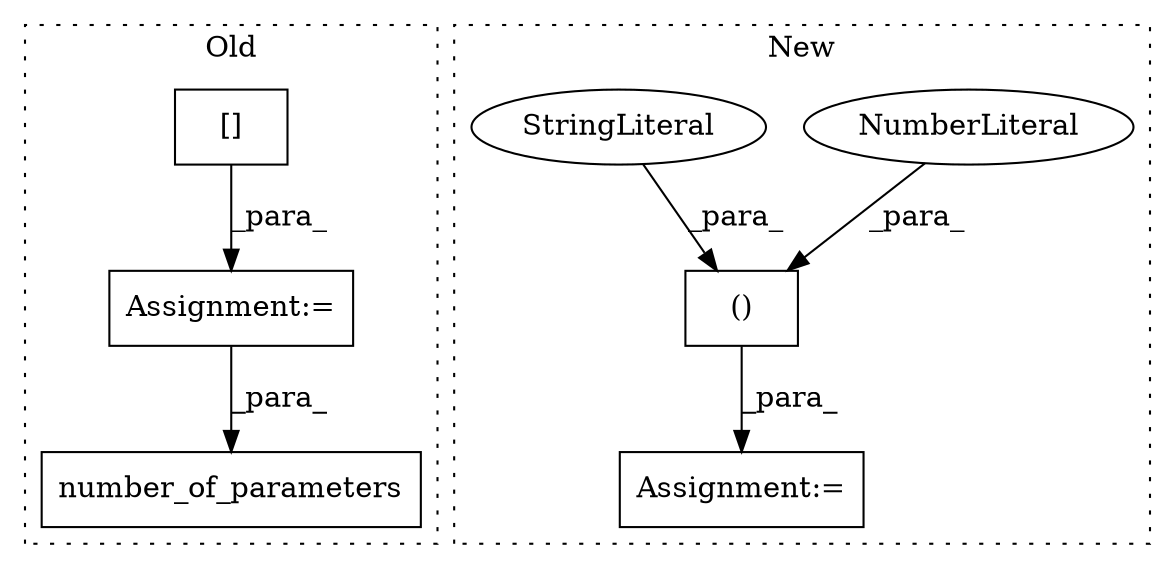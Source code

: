 digraph G {
subgraph cluster0 {
1 [label="number_of_parameters" a="32" s="3559,3585" l="21,1" shape="box"];
5 [label="Assignment:=" a="7" s="3523" l="1" shape="box"];
6 [label="[]" a="2" s="3524,3548" l="15,1" shape="box"];
label = "Old";
style="dotted";
}
subgraph cluster1 {
2 [label="()" a="106" s="1229" l="27" shape="box"];
3 [label="NumberLiteral" a="34" s="1255" l="1" shape="ellipse"];
4 [label="StringLiteral" a="45" s="1229" l="13" shape="ellipse"];
7 [label="Assignment:=" a="7" s="1209" l="1" shape="box"];
label = "New";
style="dotted";
}
2 -> 7 [label="_para_"];
3 -> 2 [label="_para_"];
4 -> 2 [label="_para_"];
5 -> 1 [label="_para_"];
6 -> 5 [label="_para_"];
}